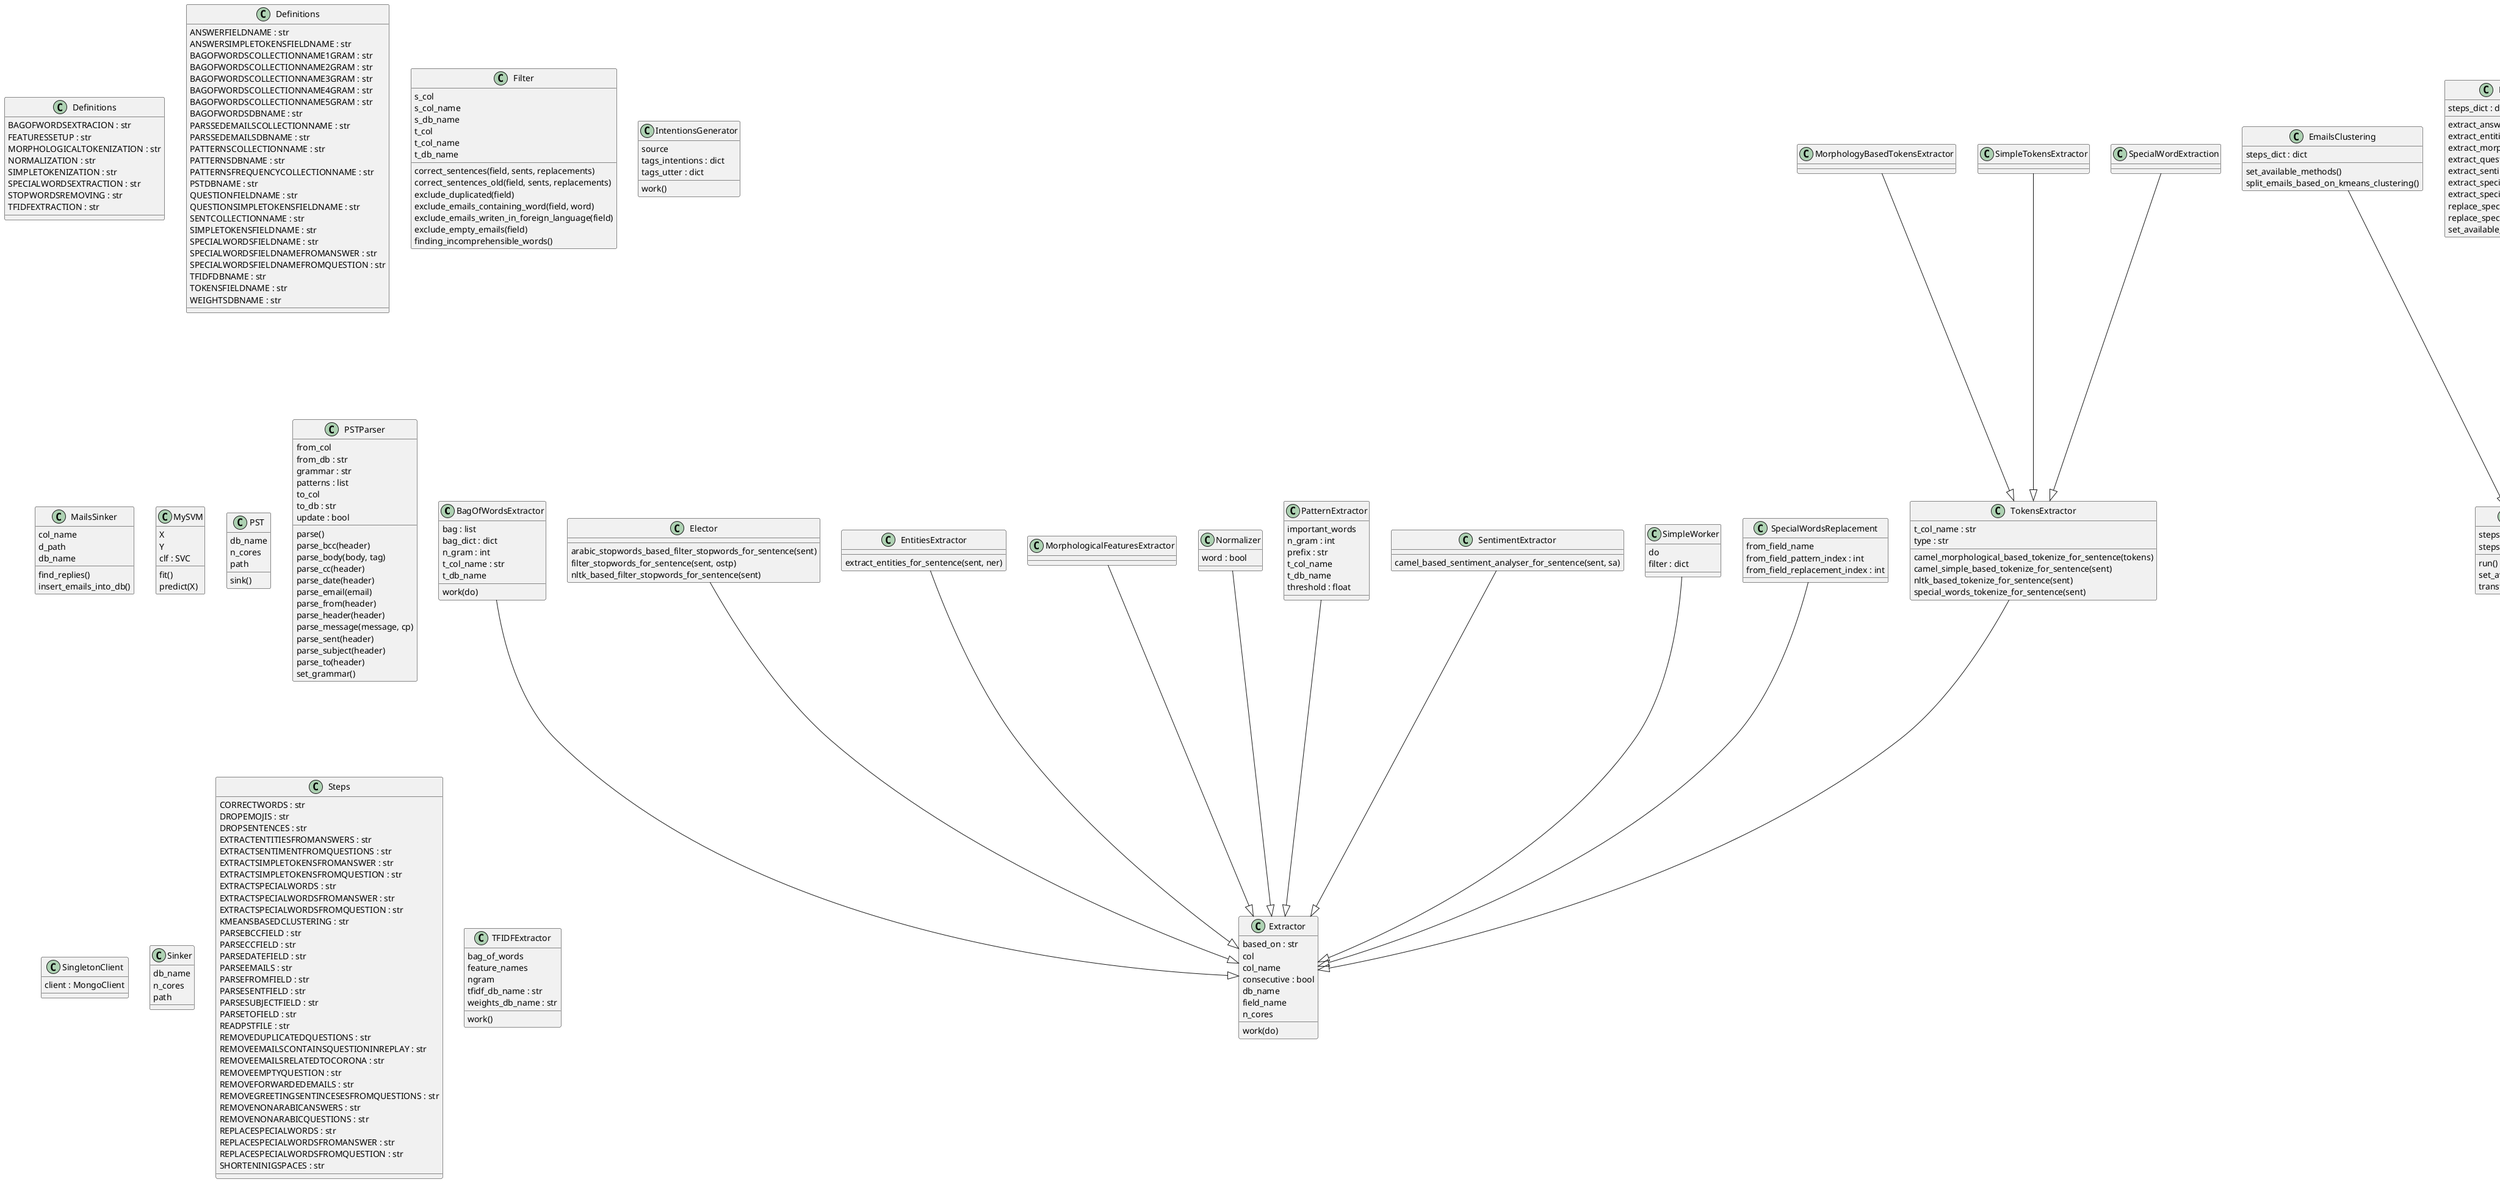 @startuml classes
set namespaceSeparator none
class "BagOfWordsExtractor" as src.svuchatbot_preprocess.bag_of_words_extractor.BagOfWordsExtractor {
  bag : list
  bag_dict : dict
  n_gram : int
  t_col_name : str
  t_db_name
  work(do)
}
class "Definitions" as src.svuchatbot_features_managment.key_words_extractor.Definitions {
  BAGOFWORDSEXTRACION : str
  FEATURESSETUP : str
  MORPHOLOGICALTOKENIZATION : str
  NORMALIZATION : str
  SIMPLETOKENIZATION : str
  SPECIALWORDSEXTRACTION : str
  STOPWORDSREMOVING : str
  TFIDFEXTRACTION : str
}
class "Definitions" as src.svuchatbot_const.db.definitions.Definitions {
  ANSWERFIELDNAME : str
  ANSWERSIMPLETOKENSFIELDNAME : str
  BAGOFWORDSCOLLECTIONNAME1GRAM : str
  BAGOFWORDSCOLLECTIONNAME2GRAM : str
  BAGOFWORDSCOLLECTIONNAME3GRAM : str
  BAGOFWORDSCOLLECTIONNAME4GRAM : str
  BAGOFWORDSCOLLECTIONNAME5GRAM : str
  BAGOFWORDSDBNAME : str
  PARSSEDEMAILSCOLLECTIONNAME : str
  PARSSEDEMAILSDBNAME : str
  PATTERNSCOLLECTIONNAME : str
  PATTERNSDBNAME : str
  PATTERNSFREQUENCYCOLLECTIONNAME : str
  PSTDBNAME : str
  QUESTIONFIELDNAME : str
  QUESTIONSIMPLETOKENSFIELDNAME : str
  SENTCOLLECTIONNAME : str
  SIMPLETOKENSFIELDNAME : str
  SPECIALWORDSFIELDNAME : str
  SPECIALWORDSFIELDNAMEFROMANSWER : str
  SPECIALWORDSFIELDNAMEFROMQUESTION : str
  TFIDFDBNAME : str
  TOKENSFIELDNAME : str
  WEIGHTSDBNAME : str
}
class "Elector" as src.svuchatbot_preprocess.cleand_tokens_extractor.Elector {
  arabic_stopwords_based_filter_stopwords_for_sentence(sent)
  filter_stopwords_for_sentence(sent, ostp)
  nltk_based_filter_stopwords_for_sentence(sent)
}
class "EmailsClustering" as src.root.EmailsClustering {
  steps_dict : dict
  set_available_methods()
  split_emails_based_on_kmeans_clustering()
}
class "EntitiesExtractor" as src.svuchatbot_preprocess.entities_extractor.EntitiesExtractor {
  extract_entities_for_sentence(sent, ner)
}
class "Extractor" as src.svuchatbot_preprocess.extractor.Extractor {
  based_on : str
  col
  col_name
  consecutive : bool
  db_name
  field_name
  n_cores
  work(do)
}
class "FeaturesExtraction" as src.root.FeaturesExtraction {
  steps_dict : dict
  extract_answer_simple_tokens()
  extract_entities_from_answers()
  extract_morphological_patterns()
  extract_question_simple_tokens()
  extract_sentiment_from_questions()
  extract_special_words_from_answer()
  extract_special_words_from_question()
  replace_special_words_from_answer()
  replace_special_words_from_question()
  set_available_methods()
}
class "Filter" as src.svuchatbot_preprocess.filter.Filter {
  s_col
  s_col_name
  s_db_name
  t_col
  t_col_name
  t_db_name
  correct_sentences(field, sents, replacements)
  correct_sentences_old(field, sents, replacements)
  exclude_duplicated(field)
  exclude_emails_containing_word(field, word)
  exclude_emails_writen_in_foreign_language(field)
  exclude_empty_emails(field)
  finding_incomprehensible_words()
}
class "IntentionsGenerator" as src.svuchatbot_generator.intentions_generator.IntentionsGenerator {
  source
  tags_intentions : dict
  tags_utter : dict
  work()
}
class "KeyWordExtractors" as src.svuchatbot_features_managment.key_words_extractor.KeyWordExtractors {
  bag_of_words
  col_name
  cpu_count
  db_name
  df_bag_of_words
  feature_names : list
  field_name
  min_weight
  ngram : str
  normalize : bool
  pipe : list
  pipe_dict : dict
  prefix : str
  reset_db : bool
  source
  get_pipe()
  set_pipe(pipe)
  work()
}
class "MailsSinker" as src.svuchatbot_sink.mai_server_sink.MailsSinker {
  col_name
  d_path
  db_name
  find_replies()
  insert_emails_into_db()
}
class "MorphologicalFeaturesExtractor" as src.svuchatbot_features_managment.features_extractor.MorphologicalFeaturesExtractor {
}
class "MorphologyBasedTokensExtractor" as src.svuchatbot_features_managment.morphology_based_tokens_extractor.MorphologyBasedTokensExtractor {
}
class "MyKmeans" as src.svuchatbot_clustering.kmeans_based_clustering.MyKmeans {
  BOW_col_name
  BOW_db_name
  X : NoneType
  cleaner
  columns : list
  df_X : DataFrame
  feature_number : int
  field_name
  intent_file_name
  k_means_clusters : int
  mails_col_name
  mails_db_name
  model : KMeans
  n_gram : int
  pca : PCA
  pca_scores : ndarray
  segmentation_std : str
  specializations_from_answers : bool
  specializations_from_questions : bool
  utter_file_name
  calculate_pca()
  fetch()
  fetch_old()
  fetch_specializations()
  fit()
  kmeans_fit()
  kmeans_with_pca_fit()
  standardization()
  to_yaml()
  update_db()
}
class "MySVM" as src.svuchatbot_clustering.svm_based_cluster.MySVM {
  X
  Y
  clf : SVC
  fit()
  predict(X)
}
class "Normalizer" as src.svuchatbot_preprocess.orthographic_normalization.Normalizer {
  word : bool
}
class "PST" as src.svuchatbot_sink.pst_sink.PST {
  db_name
  n_cores
  path
  sink()
}
class "PSTParser" as src.svuchatbot_parsing.parse_pst.PSTParser {
  from_col
  from_db : str
  grammar : str
  patterns : list
  to_col
  to_db : str
  update : bool
  parse()
  parse_bcc(header)
  parse_body(body, tag)
  parse_cc(header)
  parse_date(header)
  parse_email(email)
  parse_from(header)
  parse_header(header)
  parse_message(message, cp)
  parse_sent(header)
  parse_subject(header)
  parse_to(header)
  set_grammar()
}
class "PatternExtractor" as src.svuchatbot_features_managment.pattern_extractor.PatternExtractor {
  important_words
  n_gram : int
  prefix : str
  t_col_name
  t_db_name
  threshold : float
}
class "PreProcess" as src.root.PreProcess {
  steps_dict : dict
  correct_words()
  drop_emojis()
  drop_sentences()
  parse_bcc()
  parse_cc()
  parse_date()
  parse_emails()
  parse_from()
  parse_sent()
  parse_subject()
  parse_to()
  read_pst_file()
  remove_corona_emails()
  remove_duplicated_questions()
  remove_emails_contain_question_in_replay()
  remove_empty_questions()
  remove_forwarded_emails()
  remove_non_arabic_answers()
  remove_non_arabic_questions()
  set_available_methods()
  shortening_spaces()
}
class "RootBasedBagOfWordsExtractor" as src.svuchatbot_features_managment.root_based_bag_of_words_extractor.RootBasedBagOfWordsExtractor {
  work()
}
class "SentimentExtractor" as src.svuchatbot_preprocess.sentiment_extractor.SentimentExtractor {
  camel_based_sentiment_analyser_for_sentence(sent, sa)
}
class "SimpleTokensExtractor" as src.svuchatbot_features_managment.simple_tokens_extractor.SimpleTokensExtractor {
}
class "SimpleWorker" as src.svuchatbot_preprocess.simple_worker.SimpleWorker {
  do
  filter : dict
}
class "SingletonClient" as src.svuchatbot_mogodb.client.SingletonClient {
  client : MongoClient
}
class "Sinker" as src.svuchatbot_sink.sinker.Sinker {
  db_name
  n_cores
  path
}
class "SpecialWordExtraction" as src.svuchatbot_preprocess.special_words_extractor.SpecialWordExtraction {
}
class "SpecialWordsReplacement" as src.svuchatbot_preprocess.special_words_replacment.SpecialWordsReplacement {
  from_field_name
  from_field_pattern_index : int
  from_field_replacement_index : int
}
class "Steps" as src.root.Steps {
  CORRECTWORDS : str
  DROPEMOJIS : str
  DROPSENTENCES : str
  EXTRACTENTITIESFROMANSWERS : str
  EXTRACTSENTIMENTFROMQUESTIONS : str
  EXTRACTSIMPLETOKENSFROMANSWER : str
  EXTRACTSIMPLETOKENSFROMQUESTION : str
  EXTRACTSPECIALWORDS : str
  EXTRACTSPECIALWORDSFROMANSWER : str
  EXTRACTSPECIALWORDSFROMQUESTION : str
  KMEANSBASEDCLUSTERING : str
  PARSEBCCFIELD : str
  PARSECCFIELD : str
  PARSEDATEFIELD : str
  PARSEEMAILS : str
  PARSEFROMFIELD : str
  PARSESENTFIELD : str
  PARSESUBJECTFIELD : str
  PARSETOFIELD : str
  READPSTFILE : str
  REMOVEDUPLICATEDQUESTIONS : str
  REMOVEEMAILSCONTAINSQUESTIONINREPLAY : str
  REMOVEEMAILSRELATEDTOCORONA : str
  REMOVEEMPTYQUESTION : str
  REMOVEFORWARDEDEMAILS : str
  REMOVEGREETINGSENTINCESESFROMQUESTIONS : str
  REMOVENONARABICANSWERS : str
  REMOVENONARABICQUESTIONS : str
  REPLACESPECIALWORDS : str
  REPLACESPECIALWORDSFROMANSWER : str
  REPLACESPECIALWORDSFROMQUESTION : str
  SHORTENINIGSPACES : str
}
class "StringCleaner" as src.svuchatbot_helper.cleaner.StringCleaner {
  text
  correct_word(word, replacement)
  drop_many_spaces()
  drop_meta_data_of_message()
  drop_new_line()
  drop_special_characters()
  drop_special_word(word)
}
class "TFIDFExtractor" as src.svuchatbot_features_managment.tfidf_extractor.TFIDFExtractor {
  bag_of_words
  feature_names
  ngram
  tfidf_db_name : str
  weights_db_name : str
  work()
}
class "TokensExtractor" as src.svuchatbot_preprocess.tokens_extractor.TokensExtractor {
  t_col_name : str
  type : str
  camel_morphological_based_tokenize_for_sentence(tokens)
  camel_simple_based_tokenize_for_sentence(sent)
  nltk_based_tokenize_for_sentence(sent)
  special_words_tokenize_for_sentence(sent)
}
class "Workflow" as src.root.Workflow {
  steps : list
  steps_dict : dict
  run()
  set_available_methods()
  transform(steps)
}
src.root.EmailsClustering --|> src.root.Workflow
src.root.FeaturesExtraction --|> src.root.Workflow
src.root.PreProcess --|> src.root.Workflow
src.svuchatbot_features_managment.features_extractor.MorphologicalFeaturesExtractor --|> src.svuchatbot_preprocess.extractor.Extractor
src.svuchatbot_features_managment.morphology_based_tokens_extractor.MorphologyBasedTokensExtractor --|> src.svuchatbot_preprocess.tokens_extractor.TokensExtractor
src.svuchatbot_features_managment.pattern_extractor.PatternExtractor --|> src.svuchatbot_preprocess.extractor.Extractor
src.svuchatbot_features_managment.root_based_bag_of_words_extractor.RootBasedBagOfWordsExtractor --|> src.svuchatbot_features_managment.key_words_extractor.KeyWordExtractors
src.svuchatbot_features_managment.simple_tokens_extractor.SimpleTokensExtractor --|> src.svuchatbot_preprocess.tokens_extractor.TokensExtractor
src.svuchatbot_preprocess.bag_of_words_extractor.BagOfWordsExtractor --|> src.svuchatbot_preprocess.extractor.Extractor
src.svuchatbot_preprocess.cleand_tokens_extractor.Elector --|> src.svuchatbot_preprocess.extractor.Extractor
src.svuchatbot_preprocess.entities_extractor.EntitiesExtractor --|> src.svuchatbot_preprocess.extractor.Extractor
src.svuchatbot_preprocess.orthographic_normalization.Normalizer --|> src.svuchatbot_preprocess.extractor.Extractor
src.svuchatbot_preprocess.sentiment_extractor.SentimentExtractor --|> src.svuchatbot_preprocess.extractor.Extractor
src.svuchatbot_preprocess.simple_worker.SimpleWorker --|> src.svuchatbot_preprocess.extractor.Extractor
src.svuchatbot_preprocess.special_words_extractor.SpecialWordExtraction --|> src.svuchatbot_preprocess.tokens_extractor.TokensExtractor
src.svuchatbot_preprocess.special_words_replacment.SpecialWordsReplacement --|> src.svuchatbot_preprocess.extractor.Extractor
src.svuchatbot_preprocess.tokens_extractor.TokensExtractor --|> src.svuchatbot_preprocess.extractor.Extractor
src.svuchatbot_helper.cleaner.StringCleaner --* src.svuchatbot_clustering.kmeans_based_clustering.MyKmeans : cleaner
@enduml
